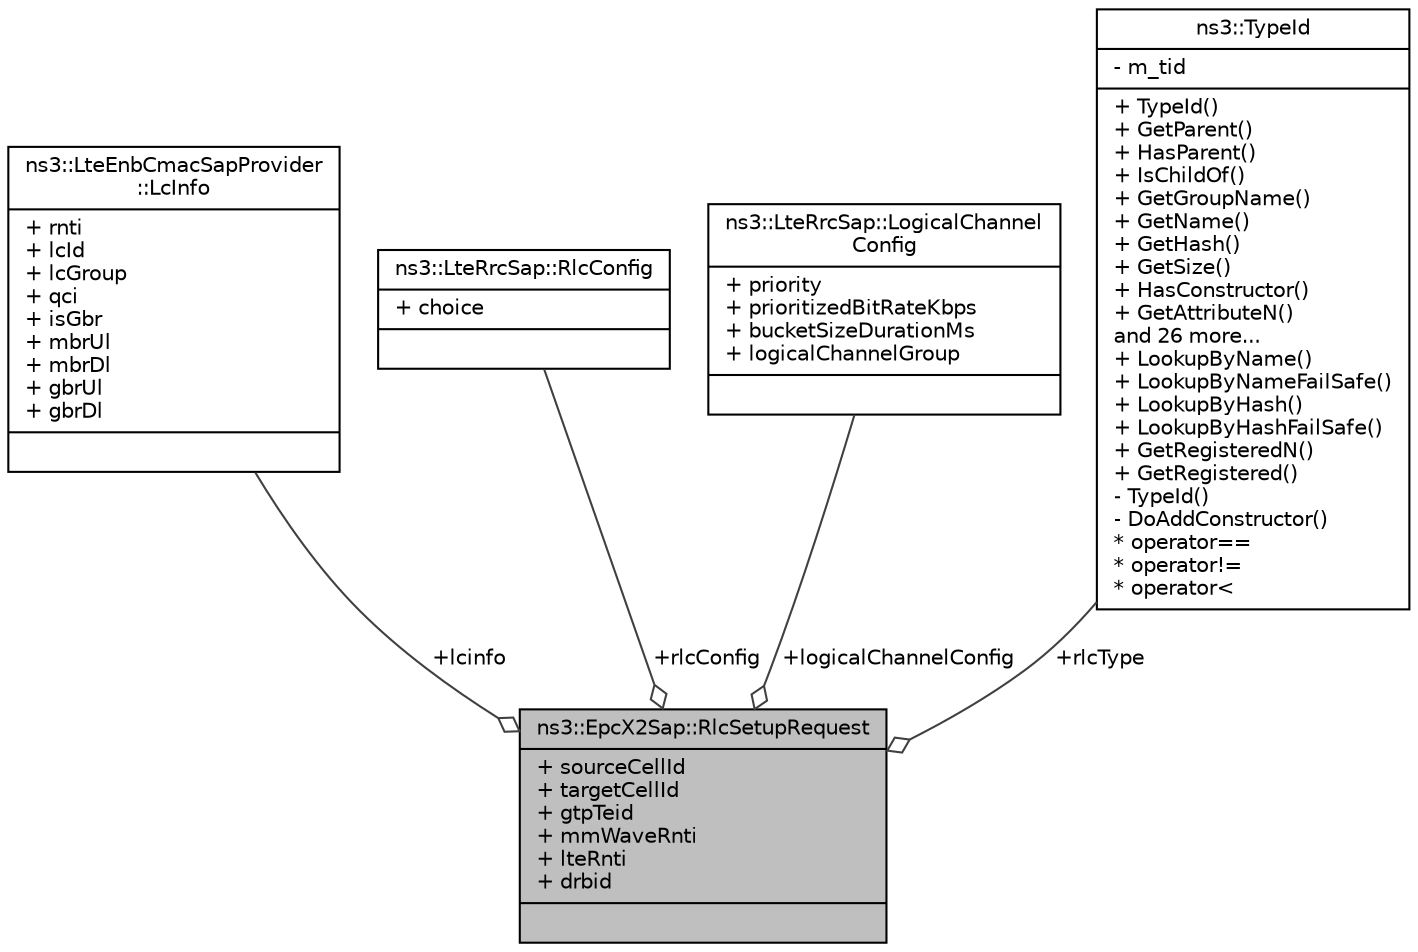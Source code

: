 digraph "ns3::EpcX2Sap::RlcSetupRequest"
{
  edge [fontname="Helvetica",fontsize="10",labelfontname="Helvetica",labelfontsize="10"];
  node [fontname="Helvetica",fontsize="10",shape=record];
  Node1 [label="{ns3::EpcX2Sap::RlcSetupRequest\n|+ sourceCellId\l+ targetCellId\l+ gtpTeid\l+ mmWaveRnti\l+ lteRnti\l+ drbid\l|}",height=0.2,width=0.4,color="black", fillcolor="grey75", style="filled", fontcolor="black"];
  Node2 -> Node1 [color="grey25",fontsize="10",style="solid",label=" +lcinfo" ,arrowhead="odiamond"];
  Node2 [label="{ns3::LteEnbCmacSapProvider\l::LcInfo\n|+ rnti\l+ lcId\l+ lcGroup\l+ qci\l+ isGbr\l+ mbrUl\l+ mbrDl\l+ gbrUl\l+ gbrDl\l|}",height=0.2,width=0.4,color="black", fillcolor="white", style="filled",URL="$d5/d6b/structns3_1_1LteEnbCmacSapProvider_1_1LcInfo.html"];
  Node3 -> Node1 [color="grey25",fontsize="10",style="solid",label=" +rlcConfig" ,arrowhead="odiamond"];
  Node3 [label="{ns3::LteRrcSap::RlcConfig\n|+ choice\l|}",height=0.2,width=0.4,color="black", fillcolor="white", style="filled",URL="$d0/d9d/structns3_1_1LteRrcSap_1_1RlcConfig.html"];
  Node4 -> Node1 [color="grey25",fontsize="10",style="solid",label=" +logicalChannelConfig" ,arrowhead="odiamond"];
  Node4 [label="{ns3::LteRrcSap::LogicalChannel\lConfig\n|+ priority\l+ prioritizedBitRateKbps\l+ bucketSizeDurationMs\l+ logicalChannelGroup\l|}",height=0.2,width=0.4,color="black", fillcolor="white", style="filled",URL="$d9/d83/structns3_1_1LteRrcSap_1_1LogicalChannelConfig.html"];
  Node5 -> Node1 [color="grey25",fontsize="10",style="solid",label=" +rlcType" ,arrowhead="odiamond"];
  Node5 [label="{ns3::TypeId\n|- m_tid\l|+ TypeId()\l+ GetParent()\l+ HasParent()\l+ IsChildOf()\l+ GetGroupName()\l+ GetName()\l+ GetHash()\l+ GetSize()\l+ HasConstructor()\l+ GetAttributeN()\land 26 more...\l+ LookupByName()\l+ LookupByNameFailSafe()\l+ LookupByHash()\l+ LookupByHashFailSafe()\l+ GetRegisteredN()\l+ GetRegistered()\l- TypeId()\l- DoAddConstructor()\l* operator==\l* operator!=\l* operator\<\l}",height=0.2,width=0.4,color="black", fillcolor="white", style="filled",URL="$d6/d11/classns3_1_1TypeId.html",tooltip="a unique identifier for an interface. "];
}
